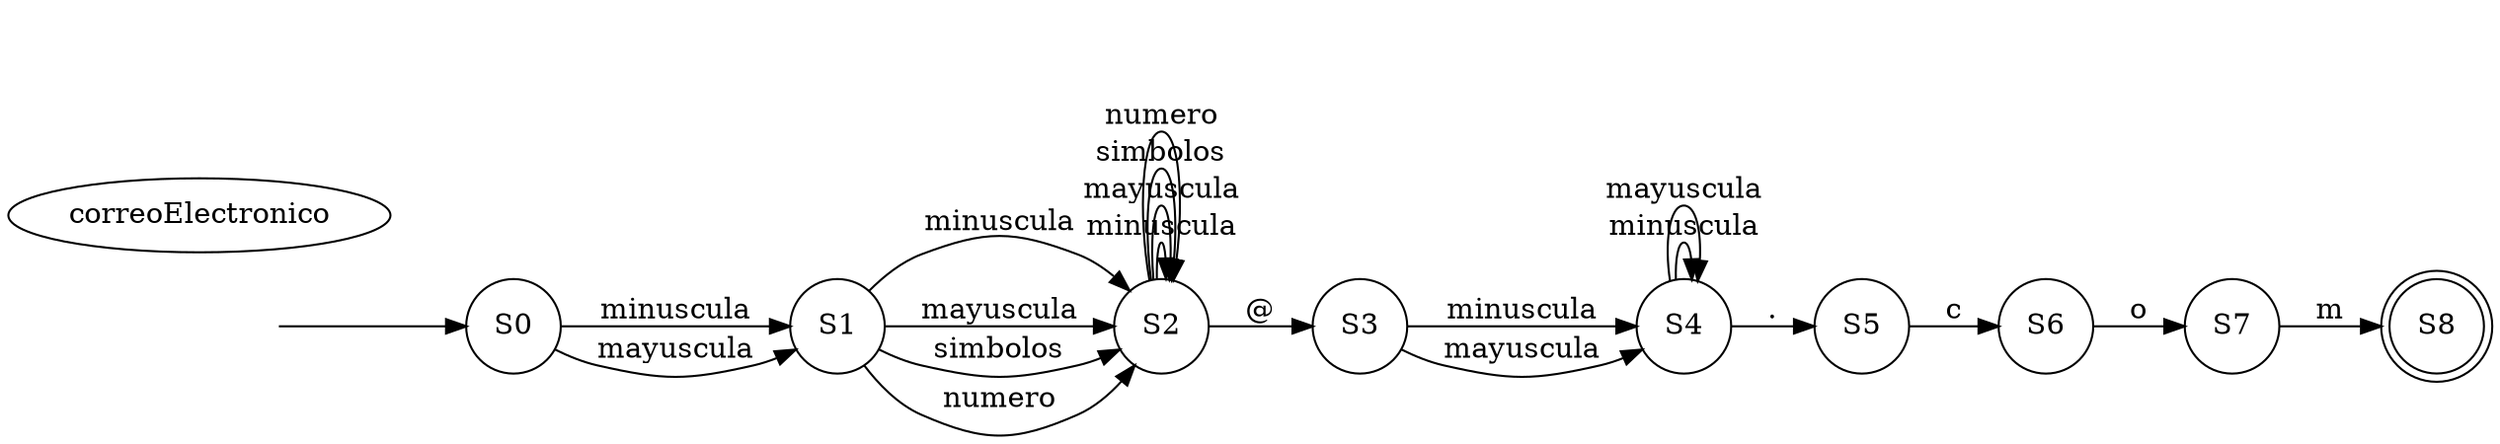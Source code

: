 digraph AFD{
rankdir=LR;
nFlecha [label="flecha" color="white" fontcolor="white"]
nIdentificador [label="correoElectronico"]
n0 [label="S0" shape=circle]
n1 [label="S1" shape=circle]
n2 [label="S2" shape=circle]
n3 [label="S3" shape=circle]
n4 [label="S4" shape=circle]
n5 [label="S5" shape=circle]
n6 [label="S6" shape=circle]
n7 [label="S7" shape=circle]
n8 [label="S8" shape=doublecircle]
nFlecha->n0
n0->n1[label="minuscula"];
n0->n1[label="mayuscula"];
n1->n2[label="minuscula"];
n1->n2[label="mayuscula"];
n1->n2[label="simbolos"];
n1->n2[label="numero"];
n2->n2[label="minuscula"];
n2->n2[label="mayuscula"];
n2->n2[label="simbolos"];
n2->n2[label="numero"];
n2->n3[label="@"];
n3->n4[label="minuscula"];
n3->n4[label="mayuscula"];
n4->n4[label="minuscula"];
n4->n4[label="mayuscula"];
n4->n5[label="."];
n5->n6[label="c"];
n6->n7[label="o"];
n7->n8[label="m"];

}